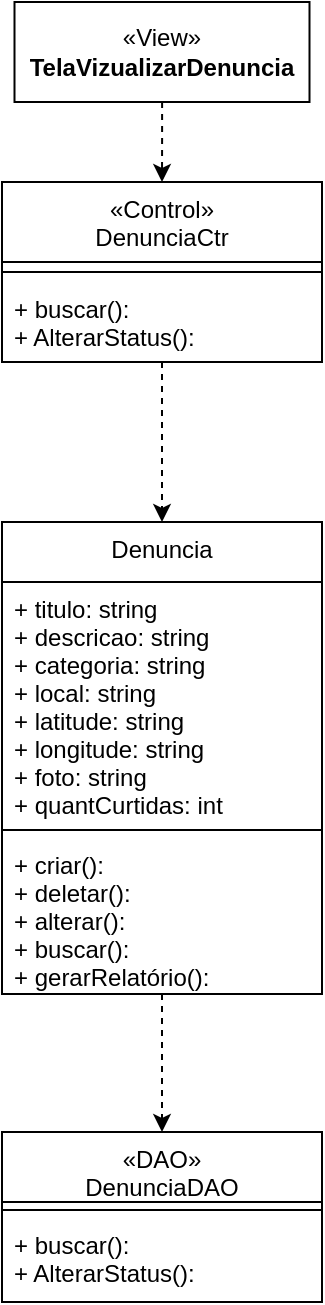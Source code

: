 <mxfile version="24.1.0" type="device">
  <diagram name="Página-1" id="oj_VADKZE2PraNWBEL7O">
    <mxGraphModel dx="1434" dy="870" grid="1" gridSize="10" guides="1" tooltips="1" connect="1" arrows="1" fold="1" page="1" pageScale="1" pageWidth="827" pageHeight="1169" math="0" shadow="0">
      <root>
        <mxCell id="0" />
        <mxCell id="1" parent="0" />
        <mxCell id="ggUBeeSCoAA1NQyRr3Xk-1" value="Denuncia" style="swimlane;fontStyle=0;align=center;verticalAlign=top;childLayout=stackLayout;horizontal=1;startSize=30;horizontalStack=0;resizeParent=1;resizeLast=0;collapsible=1;marginBottom=0;rounded=0;shadow=0;strokeWidth=1;" parent="1" vertex="1">
          <mxGeometry x="440" y="330" width="160" height="236" as="geometry">
            <mxRectangle x="340" y="380" width="170" height="26" as="alternateBounds" />
          </mxGeometry>
        </mxCell>
        <mxCell id="ggUBeeSCoAA1NQyRr3Xk-2" value="+ titulo: string&#xa;+ descricao: string&#xa;+ categoria: string&#xa;+ local: string&#xa;+ latitude: string&#xa;+ longitude: string&#xa;+ foto: string&#xa;+ quantCurtidas: int" style="text;align=left;verticalAlign=top;spacingLeft=4;spacingRight=4;overflow=hidden;rotatable=0;points=[[0,0.5],[1,0.5]];portConstraint=eastwest;" parent="ggUBeeSCoAA1NQyRr3Xk-1" vertex="1">
          <mxGeometry y="30" width="160" height="120" as="geometry" />
        </mxCell>
        <mxCell id="ggUBeeSCoAA1NQyRr3Xk-3" value="" style="line;html=1;strokeWidth=1;align=left;verticalAlign=middle;spacingTop=-1;spacingLeft=3;spacingRight=3;rotatable=0;labelPosition=right;points=[];portConstraint=eastwest;" parent="ggUBeeSCoAA1NQyRr3Xk-1" vertex="1">
          <mxGeometry y="150" width="160" height="8" as="geometry" />
        </mxCell>
        <mxCell id="ggUBeeSCoAA1NQyRr3Xk-4" value="+ criar(): &#xa;+ deletar(): &#xa;+ alterar():&#xa;+ buscar():&#xa;+ gerarRelatório(): " style="text;align=left;verticalAlign=top;spacingLeft=4;spacingRight=4;overflow=hidden;rotatable=0;points=[[0,0.5],[1,0.5]];portConstraint=eastwest;" parent="ggUBeeSCoAA1NQyRr3Xk-1" vertex="1">
          <mxGeometry y="158" width="160" height="78" as="geometry" />
        </mxCell>
        <mxCell id="ggUBeeSCoAA1NQyRr3Xk-13" style="edgeStyle=orthogonalEdgeStyle;rounded=0;orthogonalLoop=1;jettySize=auto;html=1;exitX=0.5;exitY=1;exitDx=0;exitDy=0;entryX=0.5;entryY=0;entryDx=0;entryDy=0;dashed=1;" parent="1" source="ggUBeeSCoAA1NQyRr3Xk-1" target="ggUBeeSCoAA1NQyRr3Xk-23" edge="1">
          <mxGeometry relative="1" as="geometry">
            <mxPoint x="520" y="635" as="targetPoint" />
          </mxGeometry>
        </mxCell>
        <mxCell id="ggUBeeSCoAA1NQyRr3Xk-14" style="edgeStyle=orthogonalEdgeStyle;rounded=0;orthogonalLoop=1;jettySize=auto;html=1;entryX=0.5;entryY=0;entryDx=0;entryDy=0;dashed=1;" parent="1" source="ggUBeeSCoAA1NQyRr3Xk-15" target="ggUBeeSCoAA1NQyRr3Xk-17" edge="1">
          <mxGeometry relative="1" as="geometry">
            <mxPoint x="590" y="135" as="targetPoint" />
          </mxGeometry>
        </mxCell>
        <mxCell id="ggUBeeSCoAA1NQyRr3Xk-15" value="«View»&lt;br&gt;&lt;b&gt;TelaVizualizarDenuncia&lt;br&gt;&lt;/b&gt;" style="html=1;whiteSpace=wrap;" parent="1" vertex="1">
          <mxGeometry x="446.25" y="70" width="147.5" height="50" as="geometry" />
        </mxCell>
        <mxCell id="ggUBeeSCoAA1NQyRr3Xk-16" style="edgeStyle=orthogonalEdgeStyle;rounded=0;orthogonalLoop=1;jettySize=auto;html=1;exitX=0.5;exitY=1;exitDx=0;exitDy=0;entryX=0.5;entryY=0;entryDx=0;entryDy=0;dashed=1;" parent="1" source="ggUBeeSCoAA1NQyRr3Xk-17" target="ggUBeeSCoAA1NQyRr3Xk-1" edge="1">
          <mxGeometry relative="1" as="geometry">
            <mxPoint x="562.5" y="160" as="sourcePoint" />
          </mxGeometry>
        </mxCell>
        <mxCell id="ggUBeeSCoAA1NQyRr3Xk-17" value="«Control»&#xa;DenunciaCtr" style="swimlane;fontStyle=0;align=center;verticalAlign=top;childLayout=stackLayout;horizontal=1;startSize=40;horizontalStack=0;resizeParent=1;resizeLast=0;collapsible=1;marginBottom=0;rounded=0;shadow=0;strokeWidth=1;" parent="1" vertex="1">
          <mxGeometry x="440" y="160" width="160" height="90" as="geometry">
            <mxRectangle x="340" y="380" width="170" height="26" as="alternateBounds" />
          </mxGeometry>
        </mxCell>
        <mxCell id="ggUBeeSCoAA1NQyRr3Xk-18" value="" style="line;html=1;strokeWidth=1;align=left;verticalAlign=middle;spacingTop=-1;spacingLeft=3;spacingRight=3;rotatable=0;labelPosition=right;points=[];portConstraint=eastwest;" parent="ggUBeeSCoAA1NQyRr3Xk-17" vertex="1">
          <mxGeometry y="40" width="160" height="10" as="geometry" />
        </mxCell>
        <mxCell id="ggUBeeSCoAA1NQyRr3Xk-19" value="+ buscar():&#xa;+ AlterarStatus():" style="text;align=left;verticalAlign=top;spacingLeft=4;spacingRight=4;overflow=hidden;rotatable=0;points=[[0,0.5],[1,0.5]];portConstraint=eastwest;" parent="ggUBeeSCoAA1NQyRr3Xk-17" vertex="1">
          <mxGeometry y="50" width="160" height="40" as="geometry" />
        </mxCell>
        <mxCell id="ggUBeeSCoAA1NQyRr3Xk-23" value="«DAO»&#xa;DenunciaDAO&#xa;" style="swimlane;fontStyle=0;align=center;verticalAlign=top;childLayout=stackLayout;horizontal=1;startSize=35;horizontalStack=0;resizeParent=1;resizeLast=0;collapsible=1;marginBottom=0;rounded=0;shadow=0;strokeWidth=1;" parent="1" vertex="1">
          <mxGeometry x="440" y="635" width="160" height="85" as="geometry">
            <mxRectangle x="340" y="380" width="170" height="26" as="alternateBounds" />
          </mxGeometry>
        </mxCell>
        <mxCell id="ggUBeeSCoAA1NQyRr3Xk-24" value="" style="line;html=1;strokeWidth=1;align=left;verticalAlign=middle;spacingTop=-1;spacingLeft=3;spacingRight=3;rotatable=0;labelPosition=right;points=[];portConstraint=eastwest;" parent="ggUBeeSCoAA1NQyRr3Xk-23" vertex="1">
          <mxGeometry y="35" width="160" height="8" as="geometry" />
        </mxCell>
        <mxCell id="ggUBeeSCoAA1NQyRr3Xk-25" value="+ buscar():&#xa;+ AlterarStatus():" style="text;align=left;verticalAlign=top;spacingLeft=4;spacingRight=4;overflow=hidden;rotatable=0;points=[[0,0.5],[1,0.5]];portConstraint=eastwest;" parent="ggUBeeSCoAA1NQyRr3Xk-23" vertex="1">
          <mxGeometry y="43" width="160" height="37" as="geometry" />
        </mxCell>
      </root>
    </mxGraphModel>
  </diagram>
</mxfile>
